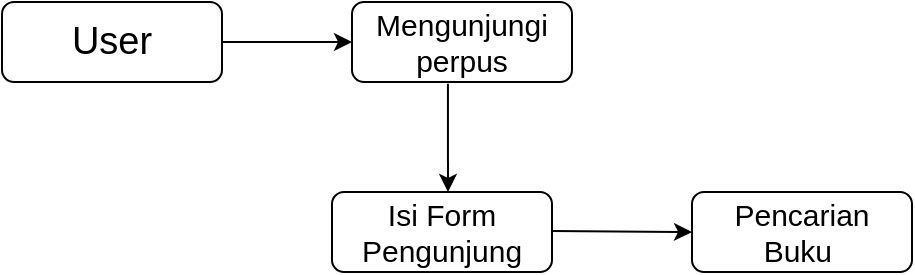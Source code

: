 <mxfile version="23.0.2" type="github">
  <diagram name="Page-1" id="_0XzOybCo_KC0RPcw1HC">
    <mxGraphModel dx="676" dy="393" grid="1" gridSize="10" guides="1" tooltips="1" connect="1" arrows="1" fold="1" page="1" pageScale="1" pageWidth="850" pageHeight="1100" math="0" shadow="0">
      <root>
        <mxCell id="0" />
        <mxCell id="1" parent="0" />
        <mxCell id="jaCLuksXTeSxfOPF52hZ-1" value="" style="rounded=1;whiteSpace=wrap;html=1;" vertex="1" parent="1">
          <mxGeometry x="25" y="415" width="110" height="40" as="geometry" />
        </mxCell>
        <mxCell id="jaCLuksXTeSxfOPF52hZ-2" value="&lt;font style=&quot;font-size: 19px;&quot;&gt;User&lt;/font&gt;" style="text;html=1;strokeColor=none;fillColor=none;align=center;verticalAlign=middle;whiteSpace=wrap;rounded=0;" vertex="1" parent="1">
          <mxGeometry x="50" y="420" width="60" height="30" as="geometry" />
        </mxCell>
        <mxCell id="jaCLuksXTeSxfOPF52hZ-3" value="" style="endArrow=classic;html=1;rounded=0;exitX=1;exitY=0.5;exitDx=0;exitDy=0;" edge="1" parent="1" source="jaCLuksXTeSxfOPF52hZ-1">
          <mxGeometry width="50" height="50" relative="1" as="geometry">
            <mxPoint x="150" y="460" as="sourcePoint" />
            <mxPoint x="200" y="435" as="targetPoint" />
          </mxGeometry>
        </mxCell>
        <mxCell id="jaCLuksXTeSxfOPF52hZ-4" value="" style="rounded=1;whiteSpace=wrap;html=1;" vertex="1" parent="1">
          <mxGeometry x="200" y="415" width="110" height="40" as="geometry" />
        </mxCell>
        <mxCell id="jaCLuksXTeSxfOPF52hZ-5" value="&lt;font style=&quot;font-size: 15px;&quot;&gt;Mengunjungi perpus&lt;/font&gt;" style="text;html=1;strokeColor=none;fillColor=none;align=center;verticalAlign=middle;whiteSpace=wrap;rounded=0;" vertex="1" parent="1">
          <mxGeometry x="235" y="420" width="40" height="30" as="geometry" />
        </mxCell>
        <mxCell id="jaCLuksXTeSxfOPF52hZ-7" value="" style="rounded=1;whiteSpace=wrap;html=1;" vertex="1" parent="1">
          <mxGeometry x="190" y="510" width="110" height="40" as="geometry" />
        </mxCell>
        <mxCell id="jaCLuksXTeSxfOPF52hZ-9" value="" style="endArrow=classic;html=1;rounded=0;exitX=0.436;exitY=1.022;exitDx=0;exitDy=0;exitPerimeter=0;" edge="1" parent="1" source="jaCLuksXTeSxfOPF52hZ-4">
          <mxGeometry width="50" height="50" relative="1" as="geometry">
            <mxPoint x="210" y="480" as="sourcePoint" />
            <mxPoint x="248" y="510" as="targetPoint" />
          </mxGeometry>
        </mxCell>
        <mxCell id="jaCLuksXTeSxfOPF52hZ-10" value="&lt;span style=&quot;font-size: 15px;&quot;&gt;Isi Form Pengunjung&lt;/span&gt;" style="text;html=1;strokeColor=none;fillColor=none;align=center;verticalAlign=middle;whiteSpace=wrap;rounded=0;" vertex="1" parent="1">
          <mxGeometry x="225" y="515" width="40" height="30" as="geometry" />
        </mxCell>
        <mxCell id="jaCLuksXTeSxfOPF52hZ-11" value="" style="rounded=1;whiteSpace=wrap;html=1;" vertex="1" parent="1">
          <mxGeometry x="370" y="510" width="110" height="40" as="geometry" />
        </mxCell>
        <mxCell id="jaCLuksXTeSxfOPF52hZ-13" value="" style="endArrow=classic;html=1;rounded=0;exitX=1;exitY=0.5;exitDx=0;exitDy=0;entryX=0;entryY=0.5;entryDx=0;entryDy=0;" edge="1" parent="1" target="jaCLuksXTeSxfOPF52hZ-11">
          <mxGeometry width="50" height="50" relative="1" as="geometry">
            <mxPoint x="300" y="529.5" as="sourcePoint" />
            <mxPoint x="365" y="529.5" as="targetPoint" />
          </mxGeometry>
        </mxCell>
        <mxCell id="jaCLuksXTeSxfOPF52hZ-14" value="&lt;span style=&quot;font-size: 15px;&quot;&gt;Pencarian Buku&amp;nbsp;&lt;br&gt;&lt;/span&gt;" style="text;html=1;strokeColor=none;fillColor=none;align=center;verticalAlign=middle;whiteSpace=wrap;rounded=0;" vertex="1" parent="1">
          <mxGeometry x="405" y="515" width="40" height="30" as="geometry" />
        </mxCell>
      </root>
    </mxGraphModel>
  </diagram>
</mxfile>
